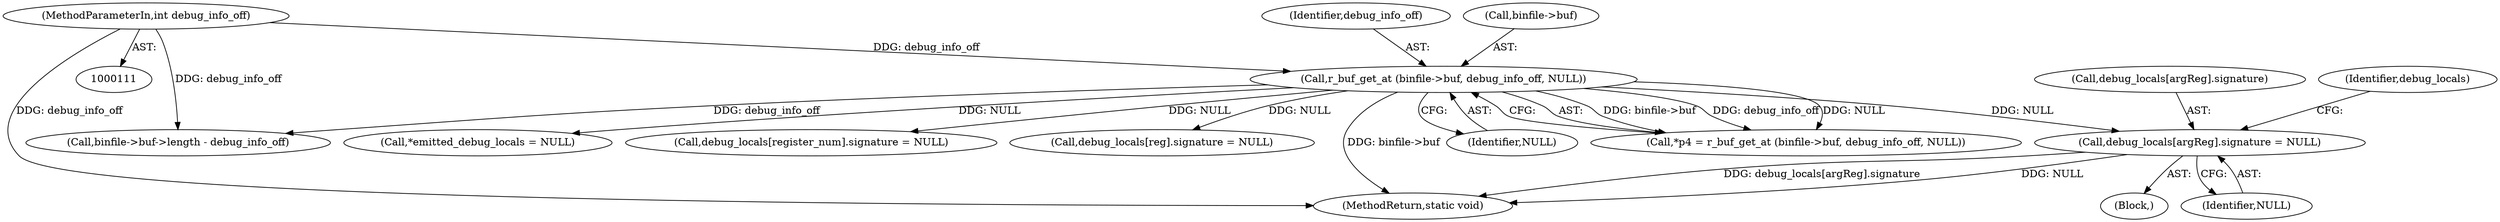 digraph "0_radare2_ad55822430a03fe075221b543efb434567e9e431@array" {
"1000267" [label="(Call,debug_locals[argReg].signature = NULL)"];
"1000133" [label="(Call,r_buf_get_at (binfile->buf, debug_info_off, NULL))"];
"1000122" [label="(MethodParameterIn,int debug_info_off)"];
"1000267" [label="(Call,debug_locals[argReg].signature = NULL)"];
"1000268" [label="(Call,debug_locals[argReg].signature)"];
"1000122" [label="(MethodParameterIn,int debug_info_off)"];
"1000131" [label="(Call,*p4 = r_buf_get_at (binfile->buf, debug_info_off, NULL))"];
"1000144" [label="(Call,binfile->buf->length - debug_info_off)"];
"1000169" [label="(Call,*emitted_debug_locals = NULL)"];
"1000596" [label="(Call,debug_locals[register_num].signature = NULL)"];
"1000137" [label="(Identifier,debug_info_off)"];
"1000377" [label="(Call,debug_locals[reg].signature = NULL)"];
"1000273" [label="(Identifier,NULL)"];
"1001187" [label="(MethodReturn,static void)"];
"1000133" [label="(Call,r_buf_get_at (binfile->buf, debug_info_off, NULL))"];
"1000243" [label="(Block,)"];
"1000138" [label="(Identifier,NULL)"];
"1000134" [label="(Call,binfile->buf)"];
"1000277" [label="(Identifier,debug_locals)"];
"1000267" -> "1000243"  [label="AST: "];
"1000267" -> "1000273"  [label="CFG: "];
"1000268" -> "1000267"  [label="AST: "];
"1000273" -> "1000267"  [label="AST: "];
"1000277" -> "1000267"  [label="CFG: "];
"1000267" -> "1001187"  [label="DDG: debug_locals[argReg].signature"];
"1000267" -> "1001187"  [label="DDG: NULL"];
"1000133" -> "1000267"  [label="DDG: NULL"];
"1000133" -> "1000131"  [label="AST: "];
"1000133" -> "1000138"  [label="CFG: "];
"1000134" -> "1000133"  [label="AST: "];
"1000137" -> "1000133"  [label="AST: "];
"1000138" -> "1000133"  [label="AST: "];
"1000131" -> "1000133"  [label="CFG: "];
"1000133" -> "1001187"  [label="DDG: binfile->buf"];
"1000133" -> "1000131"  [label="DDG: binfile->buf"];
"1000133" -> "1000131"  [label="DDG: debug_info_off"];
"1000133" -> "1000131"  [label="DDG: NULL"];
"1000122" -> "1000133"  [label="DDG: debug_info_off"];
"1000133" -> "1000144"  [label="DDG: debug_info_off"];
"1000133" -> "1000169"  [label="DDG: NULL"];
"1000133" -> "1000377"  [label="DDG: NULL"];
"1000133" -> "1000596"  [label="DDG: NULL"];
"1000122" -> "1000111"  [label="AST: "];
"1000122" -> "1001187"  [label="DDG: debug_info_off"];
"1000122" -> "1000144"  [label="DDG: debug_info_off"];
}

